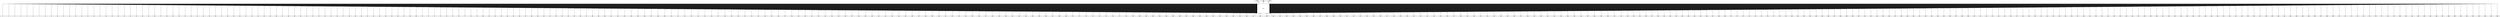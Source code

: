 digraph ap_test{
graph [splines=ortho]
rankdir=BT;
size="500, 500";
1 [shape=box fixedsize=true width=1.0 height=0.25]
2 [shape=box fixedsize=true width=1.0 height=0.25]
3 [shape=box fixedsize=true width=1.0 height=0.25]
4 [shape=box fixedsize=true width=1.0 height=0.25]
5 [shape=box fixedsize=true width=1.0 height=0.25]
6 [shape=box fixedsize=true width=1.0 height=0.25]
7 [shape=box fixedsize=true width=1.0 height=0.25]
8 [shape=box fixedsize=true width=1.0 height=0.25]
9 [shape=box fixedsize=true width=1.0 height=0.25]
10 [shape=box fixedsize=true width=1.0 height=0.25]
11 [shape=box fixedsize=true width=1.0 height=0.25]
12 [shape=box fixedsize=true width=1.0 height=0.25]
13 [shape=box fixedsize=true width=1.0 height=0.25]
14 [shape=box fixedsize=true width=1.0 height=0.25]
15 [shape=box fixedsize=true width=1.0 height=0.25]
16 [shape=box fixedsize=true width=1.0 height=0.25]
17 [shape=box fixedsize=true width=1.0 height=0.25]
18 [shape=box fixedsize=true width=1.0 height=0.25]
19 [shape=box fixedsize=true width=1.0 height=0.25]
20 [shape=box fixedsize=true width=1.0 height=0.25]
21 [shape=box fixedsize=true width=1.0 height=0.25]
22 [shape=box fixedsize=true width=1.0 height=0.25]
23 [shape=box fixedsize=true width=1.0 height=0.25]
24 [shape=box fixedsize=true width=1.0 height=0.25]
25 [shape=box fixedsize=true width=1.0 height=0.25]
26 [shape=box fixedsize=true width=1.0 height=0.25]
27 [shape=box fixedsize=true width=1.0 height=0.25]
28 [shape=box fixedsize=true width=1.0 height=0.25]
29 [shape=box fixedsize=true width=1.0 height=0.25]
30 [shape=box fixedsize=true width=1.0 height=0.25]
31 [shape=box fixedsize=true width=1.0 height=0.25]
32 [shape=box fixedsize=true width=1.0 height=0.25]
33 [shape=box fixedsize=true width=1.0 height=0.25]
34 [shape=box fixedsize=true width=1.0 height=0.25]
35 [shape=box fixedsize=true width=1.0 height=0.25]
36 [shape=box fixedsize=true width=1.0 height=0.25]
37 [shape=box fixedsize=true width=1.0 height=0.25]
38 [shape=box fixedsize=true width=1.0 height=0.25]
39 [shape=box fixedsize=true width=1.0 height=0.25]
40 [shape=box fixedsize=true width=1.0 height=0.25]
41 [shape=box fixedsize=true width=1.0 height=0.25]
42 [shape=box fixedsize=true width=1.0 height=0.25]
43 [shape=box fixedsize=true width=1.0 height=0.25]
44 [shape=box fixedsize=true width=1.0 height=0.25]
45 [shape=box fixedsize=true width=1.0 height=0.25]
46 [shape=box fixedsize=true width=1.0 height=0.25]
47 [shape=box fixedsize=true width=1.0 height=0.25]
48 [shape=box fixedsize=true width=1.0 height=0.25]
49 [shape=box fixedsize=true width=1.0 height=0.25]
50 [shape=box fixedsize=true width=1.0 height=0.25]
51 [shape=box fixedsize=true width=1.0 height=0.25]
52 [shape=box fixedsize=true width=1.0 height=0.25]
53 [shape=box fixedsize=true width=1.0 height=0.25]
54 [shape=box fixedsize=true width=1.0 height=0.25]
55 [shape=box fixedsize=true width=1.0 height=0.25]
56 [shape=box fixedsize=true width=1.0 height=0.25]
57 [shape=box fixedsize=true width=1.0 height=0.25]
58 [shape=box fixedsize=true width=1.0 height=0.25]
59 [shape=box fixedsize=true width=1.0 height=0.25]
60 [shape=box fixedsize=true width=1.0 height=0.25]
61 [shape=box fixedsize=true width=1.0 height=0.25]
62 [shape=box fixedsize=true width=1.0 height=0.25]
63 [shape=box fixedsize=true width=1.0 height=0.25]
64 [shape=box fixedsize=true width=1.0 height=0.25]
65 [shape=box fixedsize=true width=1.0 height=0.25]
66 [shape=box fixedsize=true width=1.0 height=0.25]
67 [shape=box fixedsize=true width=1.0 height=0.25]
68 [shape=box fixedsize=true width=1.0 height=0.25]
69 [shape=box fixedsize=true width=1.0 height=0.25]
70 [shape=box fixedsize=true width=1.0 height=0.25]
71 [shape=box fixedsize=true width=1.0 height=0.25]
72 [shape=box fixedsize=true width=1.0 height=0.25]
73 [shape=box fixedsize=true width=1.0 height=0.25]
74 [shape=box fixedsize=true width=1.0 height=0.25]
75 [shape=box fixedsize=true width=1.0 height=0.25]
76 [shape=box fixedsize=true width=1.0 height=0.25]
77 [shape=box fixedsize=true width=1.0 height=0.25]
78 [shape=box fixedsize=true width=1.0 height=0.25]
79 [shape=box fixedsize=true width=1.0 height=0.25]
80 [shape=box fixedsize=true width=1.0 height=0.25]
81 [shape=box fixedsize=true width=1.0 height=0.25]
82 [shape=box fixedsize=true width=1.0 height=0.25]
83 [shape=box fixedsize=true width=1.0 height=0.25]
84 [shape=box fixedsize=true width=1.0 height=0.25]
85 [shape=box fixedsize=true width=1.0 height=0.25]
86 [shape=box fixedsize=true width=1.0 height=0.25]
87 [shape=box fixedsize=true width=1.0 height=0.25]
88 [shape=box fixedsize=true width=1.0 height=0.25]
89 [shape=box fixedsize=true width=1.0 height=0.25]
90 [shape=box fixedsize=true width=1.0 height=0.25]
91 [shape=box fixedsize=true width=1.0 height=0.25]
92 [shape=box fixedsize=true width=1.0 height=0.25]
93 [shape=box fixedsize=true width=1.0 height=0.25]
94 [shape=box fixedsize=true width=1.0 height=0.25]
95 [shape=box fixedsize=true width=1.0 height=0.25]
96 [shape=box fixedsize=true width=1.0 height=0.25]
97 [shape=box fixedsize=true width=1.0 height=0.25]
98 [shape=box fixedsize=true width=1.0 height=0.25]
99 [shape=box fixedsize=true width=1.0 height=0.25]
100 [shape=box fixedsize=true width=1.0 height=0.25]
101 [shape=box fixedsize=true width=1.125 height=0.25]
102 [shape=box fixedsize=true width=1.125 height=0.25]
103 [shape=box fixedsize=true width=1.125 height=0.25]
104 [shape=box fixedsize=true width=1.125 height=0.25]
105 [shape=box fixedsize=true width=1.125 height=0.25]
106 [shape=box fixedsize=true width=1.125 height=0.25]
107 [shape=box fixedsize=true width=1.125 height=0.25]
108 [shape=box fixedsize=true width=1.125 height=0.25]
109 [shape=box fixedsize=true width=1.125 height=0.25]
110 [shape=box fixedsize=true width=1.125 height=0.25]
111 [shape=box fixedsize=true width=1.125 height=0.25]
112 [shape=box fixedsize=true width=1.125 height=0.25]
113 [shape=box fixedsize=true width=1.125 height=0.25]
114 [shape=box fixedsize=true width=1.125 height=0.25]
115 [shape=box fixedsize=true width=1.125 height=0.25]
116 [shape=box fixedsize=true width=1.125 height=0.25]
117 [shape=box fixedsize=true width=1.125 height=0.25]
118 [shape=box fixedsize=true width=1.125 height=0.25]
119 [shape=box fixedsize=true width=1.125 height=0.25]
120 [shape=box fixedsize=true width=1.125 height=0.25]
121 [shape=box fixedsize=true width=1.125 height=0.25]
122 [shape=box fixedsize=true width=1.125 height=0.25]
123 [shape=box fixedsize=true width=1.125 height=0.25]
124 [shape=box fixedsize=true width=1.125 height=0.25]
125 [shape=box fixedsize=true width=1.125 height=0.25]
126 [shape=box fixedsize=true width=1.125 height=0.25]
127 [shape=box fixedsize=true width=1.125 height=0.25]
128 [shape=box fixedsize=true width=1.125 height=0.25]
129 [shape=box fixedsize=true width=1.125 height=0.25]
130 [shape=box fixedsize=true width=1.125 height=0.25]
131 [shape=box fixedsize=true width=1.125 height=0.25]
132 [shape=box fixedsize=true width=1.125 height=0.25]
133 [shape=box fixedsize=true width=1.125 height=0.25]
134 [shape=box fixedsize=true width=1.125 height=0.25]
135 [shape=box fixedsize=true width=1.125 height=0.25]
136 [shape=box fixedsize=true width=1.125 height=0.25]
137 [shape=box fixedsize=true width=1.125 height=0.25]
138 [shape=box fixedsize=true width=1.125 height=0.25]
139 [shape=box fixedsize=true width=1.125 height=0.25]
140 [shape=box fixedsize=true width=1.125 height=0.25]
141 [shape=box fixedsize=true width=1.125 height=0.25]
142 [shape=box fixedsize=true width=1.125 height=0.25]
143 [shape=box fixedsize=true width=1.125 height=0.25]
144 [shape=box fixedsize=true width=1.125 height=0.25]
145 [shape=box fixedsize=true width=1.125 height=0.25]
146 [shape=box fixedsize=true width=1.125 height=0.25]
147 [shape=box fixedsize=true width=1.125 height=0.25]
148 [shape=box fixedsize=true width=1.125 height=0.25]
149 [shape=box fixedsize=true width=1.125 height=0.25]
150 [shape=box fixedsize=true width=1.125 height=0.25]
151 [shape=box fixedsize=true width=1.125 height=0.25]
152 [shape=box fixedsize=true width=1.125 height=0.25]
153 [shape=box fixedsize=true width=1.125 height=0.25]
154 [shape=box fixedsize=true width=1.125 height=0.25]
155 [shape=box fixedsize=true width=1.125 height=0.25]
156 [shape=box fixedsize=true width=1.125 height=0.25]
157 [shape=box fixedsize=true width=1.125 height=0.25]
158 [shape=box fixedsize=true width=1.125 height=0.25]
159 [shape=box fixedsize=true width=1.125 height=0.25]
160 [shape=box fixedsize=true width=1.125 height=0.25]
161 [shape=box fixedsize=true width=1.125 height=0.25]
162 [shape=box fixedsize=true width=1.125 height=0.25]
163 [shape=box fixedsize=true width=1.125 height=0.25]
164 [shape=box fixedsize=true width=1.125 height=0.25]
165 [shape=box fixedsize=true width=1.125 height=0.25]
166 [shape=box fixedsize=true width=1.125 height=0.25]
167 [shape=box fixedsize=true width=1.125 height=0.25]
168 [shape=box fixedsize=true width=1.125 height=0.25]
169 [shape=box fixedsize=true width=1.125 height=0.25]
170 [shape=box fixedsize=true width=1.125 height=0.25]
171 [shape=box fixedsize=true width=1.125 height=0.25]
172 [shape=box fixedsize=true width=1.125 height=0.25]
173 [shape=box fixedsize=true width=1.125 height=0.25]
174 [shape=box fixedsize=true width=1.125 height=0.25]
175 [shape=box fixedsize=true width=1.125 height=0.25]
176 [shape=box fixedsize=true width=1.125 height=0.25]
177 [shape=box fixedsize=true width=1.125 height=0.25]
178 [shape=box fixedsize=true width=1.125 height=0.25]
179 [shape=box fixedsize=true width=1.125 height=0.25]
180 [shape=box fixedsize=true width=1.125 height=0.25]
181 [shape=box fixedsize=true width=1.125 height=0.25]
182 [shape=box fixedsize=true width=1.125 height=0.25]
183 [shape=box fixedsize=true width=1.125 height=0.25]
184 [shape=box fixedsize=true width=1.125 height=0.25]
185 [shape=box fixedsize=true width=1.125 height=0.25]
186 [shape=box fixedsize=true width=1.125 height=0.25]
187 [shape=box fixedsize=true width=1.125 height=0.25]
188 [shape=box fixedsize=true width=1.125 height=0.25]
189 [shape=box fixedsize=true width=1.125 height=0.25]
190 [shape=box fixedsize=true width=1.125 height=0.25]
191 [shape=box fixedsize=true width=1.125 height=0.25]
192 [shape=box fixedsize=true width=1.125 height=0.25]
193 [shape=box fixedsize=true width=1.125 height=0.25]
194 [shape=box fixedsize=true width=1.125 height=0.25]
195 [shape=box fixedsize=true width=1.125 height=0.25]
196 [shape=box fixedsize=true width=1.125 height=0.25]
197 [shape=box fixedsize=true width=1.125 height=0.25]
198 [shape=box fixedsize=true width=1.125 height=0.25]
199 [shape=box fixedsize=true width=1.125 height=0.25]
200 [shape=box fixedsize=true width=1.125 height=0.25]
201 [shape=box fixedsize=true width=1.125 height=0.25]
202 [shape=box fixedsize=true width=1.125 height=0.25]
203 [shape=box fixedsize=true width=1.125 height=0.25]
204 [shape=box fixedsize=true width=1.125 height=0.25]
205 [shape=box fixedsize=true width=1.125 height=0.25]
206 [shape=box fixedsize=true width=1.125 height=0.25]
207 [shape=box fixedsize=true width=1.125 height=0.25]
208 [shape=box fixedsize=true width=1.125 height=0.25]
209 [shape=box fixedsize=true width=1.125 height=0.25]
210 [shape=box fixedsize=true width=1.125 height=0.25]
211 [shape=box fixedsize=true width=1.125 height=0.25]
212 [shape=box fixedsize=true width=1.125 height=0.25]
213 [shape=box fixedsize=true width=1.125 height=0.25]
214 [shape=box fixedsize=true width=1.125 height=0.25]
215 [shape=box fixedsize=true width=1.125 height=0.25]
216 [shape=box fixedsize=true width=1.125 height=0.25]
217 [shape=box fixedsize=true width=1.125 height=0.25]
218 [shape=box fixedsize=true width=1.125 height=0.25]
219 [shape=box fixedsize=true width=1.125 height=0.25]
220 [shape=box fixedsize=true width=1.125 height=0.25]
221 [shape=box fixedsize=true width=1.125 height=0.25]
222 [shape=box fixedsize=true width=1.125 height=0.25]
223 [shape=box fixedsize=true width=1.125 height=0.25]
224 [shape=box fixedsize=true width=1.125 height=0.25]
225 [shape=box fixedsize=true width=1.125 height=0.25]
226 [shape=box fixedsize=true width=1.125 height=0.25]
227 [shape=box fixedsize=true width=1.125 height=0.25]
228 [shape=box fixedsize=true width=1.125 height=0.25]
229 [shape=box fixedsize=true width=1.125 height=0.25]
230 [shape=box fixedsize=true width=1.125 height=0.25]
231 [shape=box fixedsize=true width=1.125 height=0.25]
232 [shape=box fixedsize=true width=1.125 height=0.25]
233 [shape=box fixedsize=true width=1.125 height=0.25]
234 [shape=box fixedsize=true width=1.125 height=0.25]
235 [shape=box fixedsize=true width=1.125 height=0.25]
236 [shape=box fixedsize=true width=1.125 height=0.25]
237 [shape=box fixedsize=true width=1.125 height=0.25]
238 [shape=box fixedsize=true width=1.125 height=0.25]
239 [shape=box fixedsize=true width=1.125 height=0.25]
240 [shape=box fixedsize=true width=1.125 height=0.25]
241 [shape=box fixedsize=true width=1.125 height=0.25]
242 [shape=box fixedsize=true width=1.125 height=0.25]
243 [shape=box fixedsize=true width=1.125 height=0.25]
244 [shape=box fixedsize=true width=1.125 height=0.25]
245 [shape=box fixedsize=true width=1.125 height=0.25]
246 [shape=box fixedsize=true width=1.125 height=0.25]
247 [shape=box fixedsize=true width=1.125 height=0.25]
248 [shape=box fixedsize=true width=1.125 height=0.25]
249 [shape=box fixedsize=true width=1.125 height=0.25]
250 [shape=box fixedsize=true width=1.125 height=0.25]
251 [shape=box fixedsize=true width=1.125 height=0.25]
252 [shape=box fixedsize=true width=1.125 height=0.25]
253 [shape=box fixedsize=true width=1.0 height=0.25]
254 [shape=box fixedsize=true width=1.0 height=0.25]
255 [shape=box fixedsize=true width=1.0 height=0.25]
256 [shape=box fixedsize=true width=1.0 height=0.25]
257 [shape=box fixedsize=true width=1.0 height=0.25]
258 [shape=box fixedsize=true width=1.0 height=0.25]
259 [shape=box fixedsize=true width=1.0 height=0.25]
260 [shape=box fixedsize=true width=1.0 height=0.25]
261 [shape=box fixedsize=true width=1.0 height=0.25]
262 [shape=box fixedsize=true width=1.0 height=0.25]
263 [shape=box fixedsize=true width=1.0 height=0.25]
264 [shape=box fixedsize=true width=1.0 height=0.25]
265 [shape=box fixedsize=true width=1.0 height=0.25]
266 [shape=box fixedsize=true width=1.0 height=0.25]
267 [shape=box fixedsize=true width=1.0 height=0.25]
268 [shape=box fixedsize=true width=1.0 height=0.25]
269 [shape=box fixedsize=true width=1.0 height=0.25]
270 [shape=box fixedsize=true width=1.0 height=0.25]
271 [shape=box fixedsize=true width=1.0 height=0.25]
272 [shape=box fixedsize=true width=1.0 height=0.25]
273 [shape=box fixedsize=true width=1.0 height=0.25]
274 [shape=box fixedsize=true width=1.0 height=0.25]
275 [shape=box fixedsize=true width=1.0 height=0.25]
276 [shape=box fixedsize=true width=1.0 height=0.25]
277 [shape=box fixedsize=true width=1.0 height=0.25]
278 [shape=box fixedsize=true width=1.0 height=0.25]
279 [shape=box fixedsize=true width=1.0 height=0.25]
280 [shape=box fixedsize=true width=1.0 height=0.25]
281 [shape=box fixedsize=true width=1.0 height=0.25]
282 [shape=box fixedsize=true width=1.0 height=0.25]
283 [shape=box fixedsize=true width=1.0 height=0.25]
284 [shape=box fixedsize=true width=1.0 height=0.25]
285 [shape=box fixedsize=true width=1.0 height=0.25]
286 [shape=box fixedsize=true width=1.0 height=0.25]
287 [shape=box fixedsize=true width=1.0 height=0.25]
288 [shape=box fixedsize=true width=1.0 height=0.25]
289 [shape=box fixedsize=true width=1.0 height=0.25]
290 [shape=box fixedsize=true width=1.0 height=0.25]
291 [shape=box fixedsize=true width=1.0 height=0.25]
292 [shape=box fixedsize=true width=1.0 height=0.25]
293 [shape=box fixedsize=true width=1.0 height=0.25]
294 [shape=box fixedsize=true width=1.0 height=0.25]
295 [shape=box fixedsize=true width=1.0 height=0.25]
296 [shape=box fixedsize=true width=1.0 height=0.25]
297 [shape=box fixedsize=true width=1.0 height=0.25]
298 [shape=box fixedsize=true width=1.0 height=0.25]
299 [shape=box fixedsize=true width=1.0 height=0.25]
300 [shape=box fixedsize=true width=1.0 height=0.25]
301 [shape=box fixedsize=true width=1.0 height=0.25]
302 [shape=box fixedsize=true width=1.0 height=0.25]
303 [shape=box fixedsize=true width=1.0 height=0.25]
304 [shape=box fixedsize=true width=1.0 height=0.25]
305 [shape=box fixedsize=true width=1.0 height=0.25]
306 [shape=box fixedsize=true width=1.0 height=0.25]
307 [shape=box fixedsize=true width=1.0 height=0.25]
308 [shape=box fixedsize=true width=1.0 height=0.25]
309 [shape=box fixedsize=true width=1.0 height=0.25]
310 [shape=box fixedsize=true width=1.0 height=0.25]
311 [shape=box fixedsize=true width=1.0 height=0.25]
312 [shape=box fixedsize=true width=1.0 height=0.25]
313 [shape=box fixedsize=true width=1.0 height=0.25]
314 [shape=box fixedsize=true width=1.0 height=0.25]
315 [shape=box fixedsize=true width=1.0 height=0.25]
316 [shape=box fixedsize=true width=1.0 height=0.25]
317 [shape=box fixedsize=true width=1.0 height=0.25]
318 [shape=box fixedsize=true width=1.0 height=0.25]
319 [shape=box fixedsize=true width=1.0 height=0.25]
320 [shape=box fixedsize=true width=1.0 height=0.25]
321 [shape=box fixedsize=true width=1.0 height=0.25]
322 [shape=box fixedsize=true width=1.0 height=0.25]
323 [shape=box fixedsize=true width=1.0 height=0.25]
324 [shape=box fixedsize=true width=1.0 height=0.25]
325 [shape=box fixedsize=true width=1.0 height=0.25]
326 [shape=box fixedsize=true width=1.0 height=0.25]
327 [shape=box fixedsize=true width=1.0 height=0.25]
328 [shape=box fixedsize=true width=1.0 height=0.25]
329 [shape=box fixedsize=true width=1.0 height=0.25]
330 [shape=box fixedsize=true width=1.0 height=0.25]
331 [shape=box fixedsize=true width=1.0 height=0.25]
332 [shape=box fixedsize=true width=1.0 height=0.25]
333 [shape=box fixedsize=true width=1.0 height=0.25]
334 [shape=box fixedsize=true width=1.0 height=0.25]
335 [shape=box fixedsize=true width=1.0 height=0.25]
336 [shape=box fixedsize=true width=1.0 height=0.25]
337 [shape=box fixedsize=true width=1.0 height=0.25]
338 [shape=box fixedsize=true width=1.0 height=0.25]
339 [shape=box fixedsize=true width=1.0 height=0.25]
340 [shape=box fixedsize=true width=1.0 height=0.25]
341 [shape=box fixedsize=true width=1.0 height=0.25]
342 [shape=box fixedsize=true width=1.0 height=0.25]
343 [shape=box fixedsize=true width=1.0 height=0.25]
344 [shape=box fixedsize=true width=1.0 height=0.25]
345 [shape=box fixedsize=true width=1.0 height=0.25]
346 [shape=box fixedsize=true width=1.0 height=0.25]
347 [shape=box fixedsize=true width=1.0 height=0.25]
348 [shape=box fixedsize=true width=1.0 height=0.25]
349 [shape=box fixedsize=true width=1.0 height=0.25]
350 [shape=box fixedsize=true width=1.0 height=0.25]
351 [shape=box fixedsize=true width=1.0 height=0.25]
352 [shape=box fixedsize=true width=1.0 height=0.25]
353 [shape=box fixedsize=true width=1.0 height=0.25]
354 [shape=box fixedsize=true width=1.0 height=0.25]
355 [shape=box fixedsize=true width=1.0 height=0.25]
356 [shape=box fixedsize=true width=1.0 height=0.25]
357 [shape=box fixedsize=true width=1.0 height=0.25]
358 [shape=box fixedsize=true width=1.0 height=0.25]
359 [shape=box fixedsize=true width=1.0 height=0.25]
360 [shape=box fixedsize=true width=1.0 height=0.25]
361 [shape=box fixedsize=true width=1.0 height=0.25]
362 [shape=box fixedsize=true width=1.0 height=0.25]
363 [shape=box fixedsize=true width=1.0 height=0.25]
364 [shape=box fixedsize=true width=1.0 height=0.25]
365 [shape=box fixedsize=true width=1.0 height=0.25]
366 [shape=box fixedsize=true width=1.0 height=0.25]
367 [shape=box fixedsize=true width=1.0 height=0.25]
368 [shape=box fixedsize=true width=1.0 height=0.25]
369 [shape=box fixedsize=true width=1.0 height=0.25]
370 [shape=box fixedsize=true width=1.0 height=0.25]
371 [shape=box fixedsize=true width=1.0 height=0.25]
372 [shape=box fixedsize=true width=1.0 height=0.25]
373 [shape=box fixedsize=true width=1.0 height=0.25]
374 [shape=box fixedsize=true width=1.0 height=0.25]
375 [shape=box fixedsize=true width=1.0 height=0.25]
376 [shape=box fixedsize=true width=1.0 height=0.25]
377 [shape=box fixedsize=true width=1.0 height=0.25]
378 [shape=box fixedsize=true width=1.0 height=0.25]
379 [shape=box fixedsize=true width=1.0 height=0.25]
380 [shape=box fixedsize=true width=1.0 height=0.25]
381 [shape=box fixedsize=true width=1.0 height=0.25]
382 [shape=box fixedsize=true width=1.0 height=0.25]
383 [shape=box fixedsize=true width=1.0 height=0.25]
384 [shape=box fixedsize=true width=1.0 height=0.25]
385 [shape=box fixedsize=true width=1.0 height=0.25]
386 [shape=box fixedsize=true width=1.0 height=0.25]
387 [shape=box fixedsize=true width=1.0 height=0.25]
388 [shape=box fixedsize=true width=1.0 height=0.25]
389 [shape=box fixedsize=true width=1.0 height=0.25]
390 [shape=box fixedsize=true width=1.0 height=0.25]
391 [shape=box fixedsize=true width=1.0 height=0.25]
392 [shape=box fixedsize=true width=1.0 height=0.25]
393 [shape=box fixedsize=true width=1.0 height=0.25]
394 [shape=box fixedsize=true width=1.0 height=0.25]
395 [shape=box fixedsize=true width=1.0 height=0.25]
396 [shape=box fixedsize=true width=1.0 height=0.25]

397 [shape=box fixedsize=true width=1.0 height=0.25]
398 [shape=box fixedsize=true width=1.0 height=0.25]
399 [shape=box fixedsize=true width=1.0 height=0.25]


824[shape=box fixedsize=true width=2.5666666666666664 height=2.0]

1 -> 824
2 -> 824
3 -> 824
4 -> 824
5 -> 824
6 -> 824
7 -> 824
8 -> 824
9 -> 824
10 -> 824
11 -> 824
12 -> 824
13 -> 824
14 -> 824
15 -> 824
16 -> 824
17 -> 824
18 -> 824
19 -> 824
20 -> 824
21 -> 824
22 -> 824
23 -> 824
24 -> 824
25 -> 824
26 -> 824
27 -> 824
28 -> 824
29 -> 824
30 -> 824
31 -> 824
32 -> 824
33 -> 824
34 -> 824
35 -> 824
36 -> 824
37 -> 824
38 -> 824
39 -> 824
40 -> 824
41 -> 824
42 -> 824
43 -> 824
44 -> 824
45 -> 824
46 -> 824
47 -> 824
48 -> 824
49 -> 824
50 -> 824
51 -> 824
52 -> 824
53 -> 824
54 -> 824
55 -> 824
56 -> 824
57 -> 824
58 -> 824
59 -> 824
60 -> 824
61 -> 824
62 -> 824
63 -> 824
64 -> 824
65 -> 824
66 -> 824
67 -> 824
68 -> 824
69 -> 824
70 -> 824
71 -> 824
72 -> 824
73 -> 824
74 -> 824
75 -> 824
76 -> 824
77 -> 824
78 -> 824
79 -> 824
80 -> 824
81 -> 824
82 -> 824
83 -> 824
84 -> 824
85 -> 824
86 -> 824
87 -> 824
88 -> 824
89 -> 824
90 -> 824
91 -> 824
92 -> 824
93 -> 824
94 -> 824
95 -> 824
96 -> 824
97 -> 824
98 -> 824
99 -> 824
100 -> 824
101 -> 824
102 -> 824
103 -> 824
104 -> 824
105 -> 824
106 -> 824
107 -> 824
108 -> 824
109 -> 824
110 -> 824
111 -> 824
112 -> 824
113 -> 824
114 -> 824
115 -> 824
116 -> 824
117 -> 824
118 -> 824
119 -> 824
120 -> 824
121 -> 824
122 -> 824
123 -> 824
124 -> 824
125 -> 824
126 -> 824
127 -> 824
128 -> 824
129 -> 824
130 -> 824
131 -> 824
132 -> 824
133 -> 824
134 -> 824
135 -> 824
136 -> 824
137 -> 824
138 -> 824
139 -> 824
140 -> 824
141 -> 824
142 -> 824
143 -> 824
144 -> 824
145 -> 824
146 -> 824
147 -> 824
148 -> 824
149 -> 824
150 -> 824
151 -> 824
152 -> 824
153 -> 824
154 -> 824
155 -> 824
156 -> 824
157 -> 824
158 -> 824
159 -> 824
160 -> 824
161 -> 824
162 -> 824
163 -> 824
164 -> 824
165 -> 824
166 -> 824
167 -> 824
168 -> 824
169 -> 824
170 -> 824
171 -> 824
172 -> 824
173 -> 824
174 -> 824
175 -> 824
176 -> 824
177 -> 824
178 -> 824
179 -> 824
180 -> 824
181 -> 824
182 -> 824
183 -> 824
184 -> 824
185 -> 824
186 -> 824
187 -> 824
188 -> 824
189 -> 824
190 -> 824
191 -> 824
192 -> 824
193 -> 824
194 -> 824
195 -> 824
196 -> 824
197 -> 824
198 -> 824
199 -> 824
200 -> 824
201 -> 824
202 -> 824
203 -> 824
204 -> 824
205 -> 824
206 -> 824
207 -> 824
208 -> 824
209 -> 824
210 -> 824
211 -> 824
212 -> 824
213 -> 824
214 -> 824
215 -> 824
216 -> 824
217 -> 824
218 -> 824
219 -> 824
220 -> 824
221 -> 824
222 -> 824
223 -> 824
224 -> 824
225 -> 824
226 -> 824
227 -> 824
228 -> 824
229 -> 824
230 -> 824
231 -> 824
232 -> 824
233 -> 824
234 -> 824
235 -> 824
236 -> 824
237 -> 824
238 -> 824
239 -> 824
240 -> 824
241 -> 824
242 -> 824
243 -> 824
244 -> 824
245 -> 824
246 -> 824
247 -> 824
248 -> 824
249 -> 824
250 -> 824
251 -> 824
252 -> 824
253 -> 824
254 -> 824
255 -> 824
256 -> 824
257 -> 824
258 -> 824
259 -> 824
260 -> 824
261 -> 824
262 -> 824
263 -> 824
264 -> 824
265 -> 824
266 -> 824
267 -> 824
268 -> 824
269 -> 824
270 -> 824
271 -> 824
272 -> 824
273 -> 824
274 -> 824
275 -> 824
276 -> 824
277 -> 824
278 -> 824
279 -> 824
280 -> 824
281 -> 824
282 -> 824
283 -> 824
284 -> 824
285 -> 824
286 -> 824
287 -> 824
288 -> 824
289 -> 824
290 -> 824
291 -> 824
292 -> 824
293 -> 824
294 -> 824
295 -> 824
296 -> 824
297 -> 824
298 -> 824
299 -> 824
300 -> 824
301 -> 824
302 -> 824
303 -> 824
304 -> 824
305 -> 824
306 -> 824
307 -> 824
308 -> 824
309 -> 824
310 -> 824
311 -> 824
312 -> 824
313 -> 824
314 -> 824
315 -> 824
316 -> 824
317 -> 824
318 -> 824
319 -> 824
320 -> 824
321 -> 824
322 -> 824
323 -> 824
324 -> 824
325 -> 824
326 -> 824
327 -> 824
328 -> 824
329 -> 824
330 -> 824
331 -> 824
332 -> 824
333 -> 824
334 -> 824
335 -> 824
336 -> 824
337 -> 824
338 -> 824
339 -> 824
340 -> 824
341 -> 824
342 -> 824
343 -> 824
344 -> 824
345 -> 824
346 -> 824
347 -> 824
348 -> 824
349 -> 824
350 -> 824
351 -> 824
352 -> 824
353 -> 824
354 -> 824
355 -> 824
356 -> 824
357 -> 824
358 -> 824
359 -> 824
360 -> 824
361 -> 824
362 -> 824
363 -> 824
364 -> 824
365 -> 824
366 -> 824
367 -> 824
368 -> 824
369 -> 824
370 -> 824
371 -> 824
372 -> 824
373 -> 824
374 -> 824
375 -> 824
376 -> 824
377 -> 824
378 -> 824
379 -> 824
380 -> 824
381 -> 824
382 -> 824
383 -> 824
384 -> 824
385 -> 824
386 -> 824
387 -> 824
388 -> 824
389 -> 824
390 -> 824
391 -> 824
392 -> 824
393 -> 824
394 -> 824
395 -> 824
396 -> 824
824 -> 397
824 -> 398
824 -> 399
}